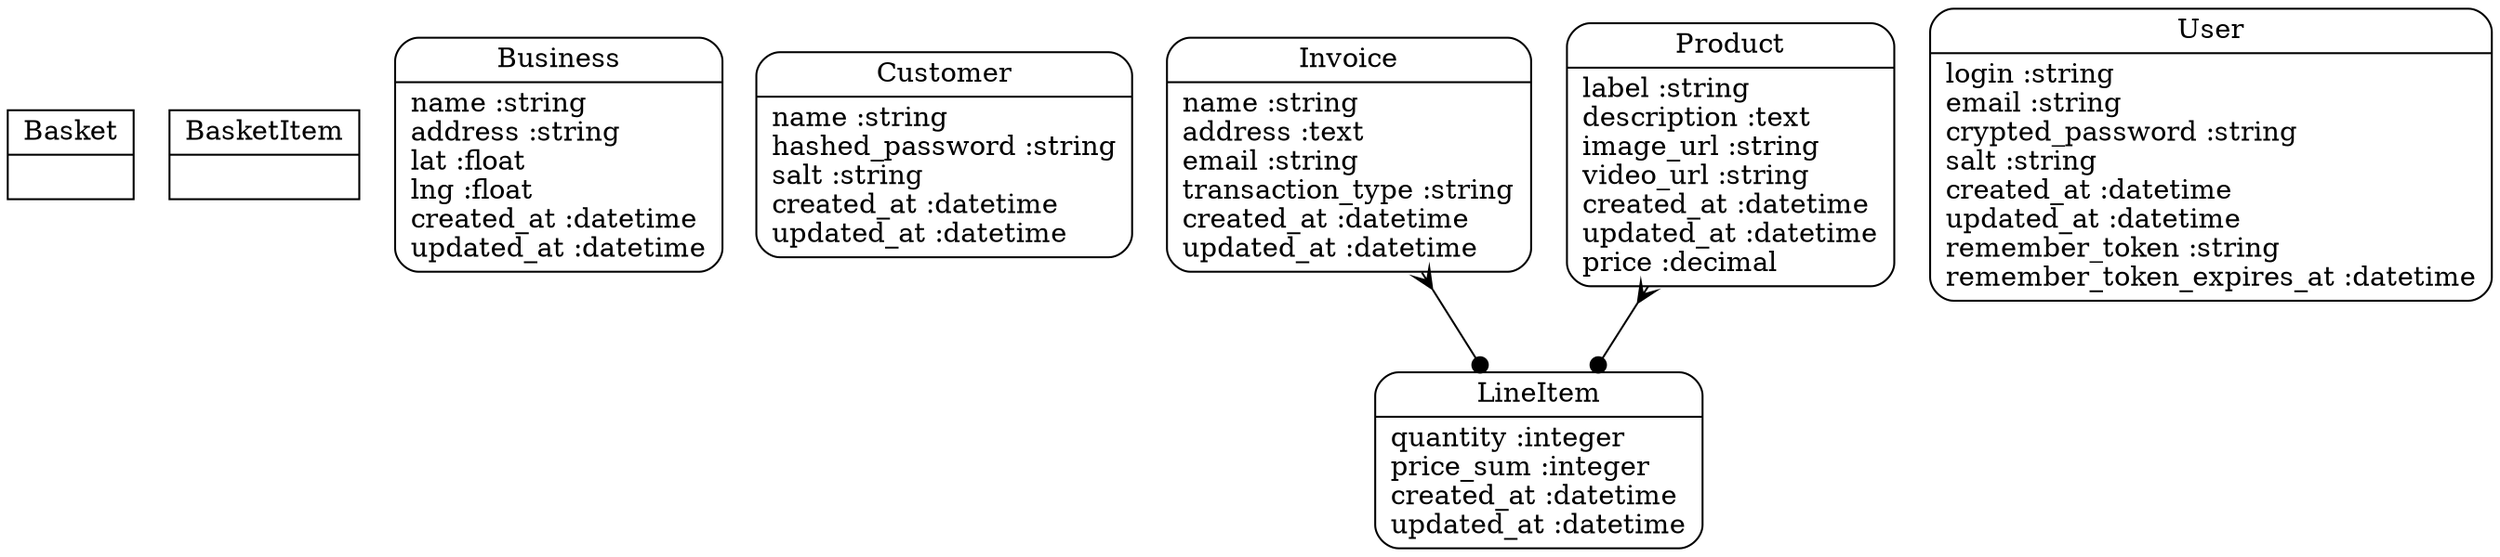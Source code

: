 digraph models_diagram {
	graph[overlap=false, splines=true]
	"Basket" [shape=record, label="{Basket|}"]
	"BasketItem" [shape=record, label="{BasketItem|}"]
	"Business" [shape=Mrecord, label="{Business|name :string\laddress :string\llat :float\llng :float\lcreated_at :datetime\lupdated_at :datetime\l}"]
	"Customer" [shape=Mrecord, label="{Customer|name :string\lhashed_password :string\lsalt :string\lcreated_at :datetime\lupdated_at :datetime\l}"]
	"Invoice" [shape=Mrecord, label="{Invoice|name :string\laddress :text\lemail :string\ltransaction_type :string\lcreated_at :datetime\lupdated_at :datetime\l}"]
	"LineItem" [shape=Mrecord, label="{LineItem|quantity :integer\lprice_sum :integer\lcreated_at :datetime\lupdated_at :datetime\l}"]
	"Product" [shape=Mrecord, label="{Product|label :string\ldescription :text\limage_url :string\lvideo_url :string\lcreated_at :datetime\lupdated_at :datetime\lprice :decimal\l}"]
	"User" [shape=Mrecord, label="{User|login :string\lemail :string\lcrypted_password :string\lsalt :string\lcreated_at :datetime\lupdated_at :datetime\lremember_token :string\lremember_token_expires_at :datetime\l}"]
	"Invoice" -> "LineItem" [arrowtail=crow, arrowhead=dot, dir=both]
	"Product" -> "LineItem" [arrowtail=crow, arrowhead=dot, dir=both]
}
